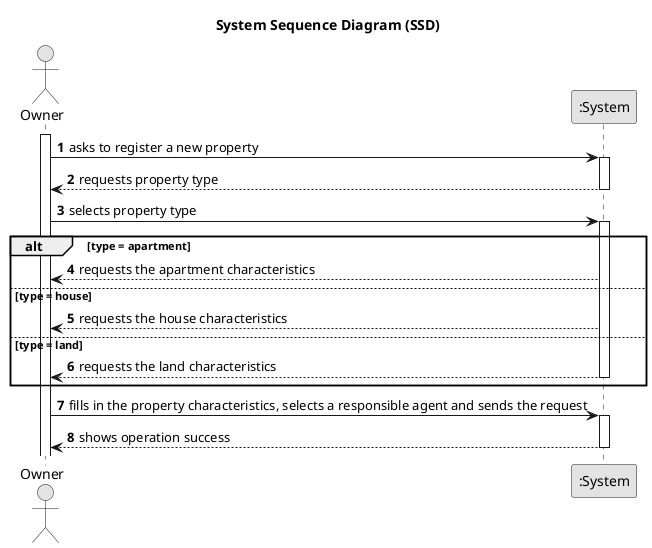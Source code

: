 @startuml
skinparam monochrome true
skinparam packageStyle rectangle
skinparam shadowing false

title System Sequence Diagram (SSD)

autonumber

actor "Owner" as Owner
participant ":System" as System

activate Owner

    Owner -> System : asks to register a new property
    activate System

    System --> Owner : requests property type
    deactivate System

    Owner -> System : selects property type
    activate System

    alt type = apartment

        System --> Owner : requests the apartment characteristics

    else type = house

        System --> Owner : requests the house characteristics

    else type = land

        System --> Owner : requests the land characteristics
        deactivate System

    end alt

    Owner -> System : fills in the property characteristics, selects a responsible agent and sends the request
    activate System

    System --> Owner : shows operation success
    deactivate System

@enduml